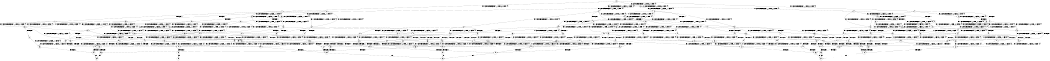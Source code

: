 digraph BCG {
size = "7, 10.5";
center = TRUE;
node [shape = circle];
0 [peripheries = 2];
0 -> 1 [label = "EX !0 !ATOMIC_EXCH_BRANCH (1, +1, TRUE, +0, 2, TRUE) !{0}"];
0 -> 2 [label = "EX !2 !ATOMIC_EXCH_BRANCH (1, +0, FALSE, +1, 1, FALSE) !{0}"];
0 -> 3 [label = "EX !1 !ATOMIC_EXCH_BRANCH (1, +0, TRUE, +0, 1, TRUE) !{0}"];
0 -> 4 [label = "EX !0 !ATOMIC_EXCH_BRANCH (1, +1, TRUE, +0, 2, TRUE) !{0}"];
1 -> 5 [label = "EX !2 !ATOMIC_EXCH_BRANCH (1, +0, FALSE, +1, 1, TRUE) !{0}"];
1 -> 6 [label = "EX !1 !ATOMIC_EXCH_BRANCH (1, +0, TRUE, +0, 1, FALSE) !{0}"];
1 -> 7 [label = "TERMINATE !0"];
2 -> 8 [label = "EX !0 !ATOMIC_EXCH_BRANCH (1, +1, TRUE, +0, 2, TRUE) !{0}"];
2 -> 9 [label = "EX !1 !ATOMIC_EXCH_BRANCH (1, +0, TRUE, +0, 1, TRUE) !{0}"];
2 -> 10 [label = "TERMINATE !2"];
2 -> 11 [label = "EX !0 !ATOMIC_EXCH_BRANCH (1, +1, TRUE, +0, 2, TRUE) !{0}"];
3 -> 3 [label = "EX !1 !ATOMIC_EXCH_BRANCH (1, +0, TRUE, +0, 1, TRUE) !{0}"];
3 -> 12 [label = "EX !0 !ATOMIC_EXCH_BRANCH (1, +1, TRUE, +0, 2, TRUE) !{0}"];
3 -> 13 [label = "EX !2 !ATOMIC_EXCH_BRANCH (1, +0, FALSE, +1, 1, FALSE) !{0}"];
3 -> 14 [label = "EX !0 !ATOMIC_EXCH_BRANCH (1, +1, TRUE, +0, 2, TRUE) !{0}"];
4 -> 15 [label = "EX !2 !ATOMIC_EXCH_BRANCH (1, +0, FALSE, +1, 1, TRUE) !{0}"];
4 -> 16 [label = "EX !1 !ATOMIC_EXCH_BRANCH (1, +0, TRUE, +0, 1, FALSE) !{0}"];
4 -> 17 [label = "TERMINATE !0"];
5 -> 5 [label = "EX !2 !ATOMIC_EXCH_BRANCH (1, +0, FALSE, +1, 1, TRUE) !{0}"];
5 -> 18 [label = "EX !1 !ATOMIC_EXCH_BRANCH (1, +0, TRUE, +0, 1, FALSE) !{0}"];
5 -> 19 [label = "TERMINATE !0"];
6 -> 20 [label = "EX !2 !ATOMIC_EXCH_BRANCH (1, +0, FALSE, +1, 1, FALSE) !{0}"];
6 -> 21 [label = "TERMINATE !0"];
6 -> 22 [label = "TERMINATE !1"];
7 -> 23 [label = "EX !2 !ATOMIC_EXCH_BRANCH (1, +0, FALSE, +1, 1, TRUE) !{1}"];
7 -> 24 [label = "EX !1 !ATOMIC_EXCH_BRANCH (1, +0, TRUE, +0, 1, FALSE) !{1}"];
7 -> 25 [label = "EX !1 !ATOMIC_EXCH_BRANCH (1, +0, TRUE, +0, 1, FALSE) !{1}"];
8 -> 26 [label = "EX !1 !ATOMIC_EXCH_BRANCH (1, +0, TRUE, +0, 1, FALSE) !{0}"];
8 -> 27 [label = "TERMINATE !0"];
8 -> 28 [label = "TERMINATE !2"];
9 -> 9 [label = "EX !1 !ATOMIC_EXCH_BRANCH (1, +0, TRUE, +0, 1, TRUE) !{0}"];
9 -> 29 [label = "EX !0 !ATOMIC_EXCH_BRANCH (1, +1, TRUE, +0, 2, TRUE) !{0}"];
9 -> 30 [label = "TERMINATE !2"];
9 -> 31 [label = "EX !0 !ATOMIC_EXCH_BRANCH (1, +1, TRUE, +0, 2, TRUE) !{0}"];
10 -> 32 [label = "EX !0 !ATOMIC_EXCH_BRANCH (1, +1, TRUE, +0, 2, TRUE) !{0}"];
10 -> 33 [label = "EX !1 !ATOMIC_EXCH_BRANCH (1, +0, TRUE, +0, 1, TRUE) !{0}"];
10 -> 34 [label = "EX !0 !ATOMIC_EXCH_BRANCH (1, +1, TRUE, +0, 2, TRUE) !{0}"];
11 -> 35 [label = "EX !1 !ATOMIC_EXCH_BRANCH (1, +0, TRUE, +0, 1, FALSE) !{0}"];
11 -> 36 [label = "TERMINATE !0"];
11 -> 37 [label = "TERMINATE !2"];
12 -> 6 [label = "EX !1 !ATOMIC_EXCH_BRANCH (1, +0, TRUE, +0, 1, FALSE) !{0}"];
12 -> 38 [label = "EX !2 !ATOMIC_EXCH_BRANCH (1, +0, FALSE, +1, 1, TRUE) !{0}"];
12 -> 39 [label = "TERMINATE !0"];
13 -> 9 [label = "EX !1 !ATOMIC_EXCH_BRANCH (1, +0, TRUE, +0, 1, TRUE) !{0}"];
13 -> 29 [label = "EX !0 !ATOMIC_EXCH_BRANCH (1, +1, TRUE, +0, 2, TRUE) !{0}"];
13 -> 30 [label = "TERMINATE !2"];
13 -> 31 [label = "EX !0 !ATOMIC_EXCH_BRANCH (1, +1, TRUE, +0, 2, TRUE) !{0}"];
14 -> 16 [label = "EX !1 !ATOMIC_EXCH_BRANCH (1, +0, TRUE, +0, 1, FALSE) !{0}"];
14 -> 40 [label = "EX !2 !ATOMIC_EXCH_BRANCH (1, +0, FALSE, +1, 1, TRUE) !{0}"];
14 -> 41 [label = "TERMINATE !0"];
15 -> 15 [label = "EX !2 !ATOMIC_EXCH_BRANCH (1, +0, FALSE, +1, 1, TRUE) !{0}"];
15 -> 42 [label = "EX !1 !ATOMIC_EXCH_BRANCH (1, +0, TRUE, +0, 1, FALSE) !{0}"];
15 -> 43 [label = "TERMINATE !0"];
16 -> 44 [label = "EX !2 !ATOMIC_EXCH_BRANCH (1, +0, FALSE, +1, 1, FALSE) !{0}"];
16 -> 45 [label = "TERMINATE !0"];
16 -> 46 [label = "TERMINATE !1"];
17 -> 47 [label = "EX !2 !ATOMIC_EXCH_BRANCH (1, +0, FALSE, +1, 1, TRUE) !{1}"];
17 -> 48 [label = "EX !1 !ATOMIC_EXCH_BRANCH (1, +0, TRUE, +0, 1, FALSE) !{1}"];
18 -> 20 [label = "EX !2 !ATOMIC_EXCH_BRANCH (1, +0, FALSE, +1, 1, FALSE) !{0}"];
18 -> 49 [label = "TERMINATE !0"];
18 -> 50 [label = "TERMINATE !1"];
19 -> 23 [label = "EX !2 !ATOMIC_EXCH_BRANCH (1, +0, FALSE, +1, 1, TRUE) !{1}"];
19 -> 51 [label = "EX !1 !ATOMIC_EXCH_BRANCH (1, +0, TRUE, +0, 1, FALSE) !{1}"];
19 -> 52 [label = "EX !1 !ATOMIC_EXCH_BRANCH (1, +0, TRUE, +0, 1, FALSE) !{1}"];
20 -> 53 [label = "TERMINATE !0"];
20 -> 54 [label = "TERMINATE !2"];
20 -> 55 [label = "TERMINATE !1"];
21 -> 56 [label = "EX !2 !ATOMIC_EXCH_BRANCH (1, +0, FALSE, +1, 1, FALSE) !{1}"];
21 -> 57 [label = "TERMINATE !1"];
22 -> 58 [label = "EX !2 !ATOMIC_EXCH_BRANCH (1, +0, FALSE, +1, 1, FALSE) !{0}"];
22 -> 59 [label = "TERMINATE !0"];
23 -> 23 [label = "EX !2 !ATOMIC_EXCH_BRANCH (1, +0, FALSE, +1, 1, TRUE) !{1}"];
23 -> 51 [label = "EX !1 !ATOMIC_EXCH_BRANCH (1, +0, TRUE, +0, 1, FALSE) !{1}"];
23 -> 52 [label = "EX !1 !ATOMIC_EXCH_BRANCH (1, +0, TRUE, +0, 1, FALSE) !{1}"];
24 -> 56 [label = "EX !2 !ATOMIC_EXCH_BRANCH (1, +0, FALSE, +1, 1, FALSE) !{1}"];
24 -> 57 [label = "TERMINATE !1"];
25 -> 60 [label = "EX !2 !ATOMIC_EXCH_BRANCH (1, +0, FALSE, +1, 1, FALSE) !{1}"];
25 -> 61 [label = "TERMINATE !1"];
26 -> 53 [label = "TERMINATE !0"];
26 -> 54 [label = "TERMINATE !2"];
26 -> 55 [label = "TERMINATE !1"];
27 -> 62 [label = "EX !1 !ATOMIC_EXCH_BRANCH (1, +0, TRUE, +0, 1, FALSE) !{1}"];
27 -> 63 [label = "TERMINATE !2"];
27 -> 64 [label = "EX !1 !ATOMIC_EXCH_BRANCH (1, +0, TRUE, +0, 1, FALSE) !{1}"];
28 -> 65 [label = "EX !1 !ATOMIC_EXCH_BRANCH (1, +0, TRUE, +0, 1, FALSE) !{0}"];
28 -> 66 [label = "TERMINATE !0"];
29 -> 26 [label = "EX !1 !ATOMIC_EXCH_BRANCH (1, +0, TRUE, +0, 1, FALSE) !{0}"];
29 -> 67 [label = "TERMINATE !0"];
29 -> 68 [label = "TERMINATE !2"];
30 -> 33 [label = "EX !1 !ATOMIC_EXCH_BRANCH (1, +0, TRUE, +0, 1, TRUE) !{0}"];
30 -> 69 [label = "EX !0 !ATOMIC_EXCH_BRANCH (1, +1, TRUE, +0, 2, TRUE) !{0}"];
30 -> 70 [label = "EX !0 !ATOMIC_EXCH_BRANCH (1, +1, TRUE, +0, 2, TRUE) !{0}"];
31 -> 35 [label = "EX !1 !ATOMIC_EXCH_BRANCH (1, +0, TRUE, +0, 1, FALSE) !{0}"];
31 -> 71 [label = "TERMINATE !0"];
31 -> 72 [label = "TERMINATE !2"];
32 -> 65 [label = "EX !1 !ATOMIC_EXCH_BRANCH (1, +0, TRUE, +0, 1, FALSE) !{0}"];
32 -> 66 [label = "TERMINATE !0"];
33 -> 33 [label = "EX !1 !ATOMIC_EXCH_BRANCH (1, +0, TRUE, +0, 1, TRUE) !{0}"];
33 -> 69 [label = "EX !0 !ATOMIC_EXCH_BRANCH (1, +1, TRUE, +0, 2, TRUE) !{0}"];
33 -> 70 [label = "EX !0 !ATOMIC_EXCH_BRANCH (1, +1, TRUE, +0, 2, TRUE) !{0}"];
34 -> 73 [label = "EX !1 !ATOMIC_EXCH_BRANCH (1, +0, TRUE, +0, 1, FALSE) !{0}"];
34 -> 74 [label = "TERMINATE !0"];
35 -> 75 [label = "TERMINATE !0"];
35 -> 76 [label = "TERMINATE !2"];
35 -> 77 [label = "TERMINATE !1"];
36 -> 78 [label = "EX !1 !ATOMIC_EXCH_BRANCH (1, +0, TRUE, +0, 1, FALSE) !{1}"];
36 -> 79 [label = "TERMINATE !2"];
37 -> 73 [label = "EX !1 !ATOMIC_EXCH_BRANCH (1, +0, TRUE, +0, 1, FALSE) !{0}"];
37 -> 74 [label = "TERMINATE !0"];
38 -> 18 [label = "EX !1 !ATOMIC_EXCH_BRANCH (1, +0, TRUE, +0, 1, FALSE) !{0}"];
38 -> 38 [label = "EX !2 !ATOMIC_EXCH_BRANCH (1, +0, FALSE, +1, 1, TRUE) !{0}"];
38 -> 80 [label = "TERMINATE !0"];
39 -> 24 [label = "EX !1 !ATOMIC_EXCH_BRANCH (1, +0, TRUE, +0, 1, FALSE) !{1}"];
39 -> 81 [label = "EX !2 !ATOMIC_EXCH_BRANCH (1, +0, FALSE, +1, 1, TRUE) !{1}"];
39 -> 25 [label = "EX !1 !ATOMIC_EXCH_BRANCH (1, +0, TRUE, +0, 1, FALSE) !{1}"];
40 -> 42 [label = "EX !1 !ATOMIC_EXCH_BRANCH (1, +0, TRUE, +0, 1, FALSE) !{0}"];
40 -> 40 [label = "EX !2 !ATOMIC_EXCH_BRANCH (1, +0, FALSE, +1, 1, TRUE) !{0}"];
40 -> 82 [label = "TERMINATE !0"];
41 -> 48 [label = "EX !1 !ATOMIC_EXCH_BRANCH (1, +0, TRUE, +0, 1, FALSE) !{1}"];
41 -> 83 [label = "EX !2 !ATOMIC_EXCH_BRANCH (1, +0, FALSE, +1, 1, TRUE) !{1}"];
42 -> 44 [label = "EX !2 !ATOMIC_EXCH_BRANCH (1, +0, FALSE, +1, 1, FALSE) !{0}"];
42 -> 84 [label = "TERMINATE !0"];
42 -> 85 [label = "TERMINATE !1"];
43 -> 47 [label = "EX !2 !ATOMIC_EXCH_BRANCH (1, +0, FALSE, +1, 1, TRUE) !{1}"];
43 -> 86 [label = "EX !1 !ATOMIC_EXCH_BRANCH (1, +0, TRUE, +0, 1, FALSE) !{1}"];
44 -> 75 [label = "TERMINATE !0"];
44 -> 76 [label = "TERMINATE !2"];
44 -> 77 [label = "TERMINATE !1"];
45 -> 87 [label = "EX !2 !ATOMIC_EXCH_BRANCH (1, +0, FALSE, +1, 1, FALSE) !{1}"];
45 -> 88 [label = "TERMINATE !1"];
46 -> 89 [label = "EX !2 !ATOMIC_EXCH_BRANCH (1, +0, FALSE, +1, 1, FALSE) !{0}"];
46 -> 90 [label = "TERMINATE !0"];
47 -> 47 [label = "EX !2 !ATOMIC_EXCH_BRANCH (1, +0, FALSE, +1, 1, TRUE) !{1}"];
47 -> 86 [label = "EX !1 !ATOMIC_EXCH_BRANCH (1, +0, TRUE, +0, 1, FALSE) !{1}"];
48 -> 87 [label = "EX !2 !ATOMIC_EXCH_BRANCH (1, +0, FALSE, +1, 1, FALSE) !{1}"];
48 -> 88 [label = "TERMINATE !1"];
49 -> 56 [label = "EX !2 !ATOMIC_EXCH_BRANCH (1, +0, FALSE, +1, 1, FALSE) !{1}"];
49 -> 91 [label = "TERMINATE !1"];
50 -> 58 [label = "EX !2 !ATOMIC_EXCH_BRANCH (1, +0, FALSE, +1, 1, FALSE) !{0}"];
50 -> 92 [label = "TERMINATE !0"];
51 -> 56 [label = "EX !2 !ATOMIC_EXCH_BRANCH (1, +0, FALSE, +1, 1, FALSE) !{1}"];
51 -> 91 [label = "TERMINATE !1"];
52 -> 60 [label = "EX !2 !ATOMIC_EXCH_BRANCH (1, +0, FALSE, +1, 1, FALSE) !{1}"];
52 -> 93 [label = "TERMINATE !1"];
53 -> 94 [label = "TERMINATE !2"];
53 -> 95 [label = "TERMINATE !1"];
54 -> 96 [label = "TERMINATE !0"];
54 -> 97 [label = "TERMINATE !1"];
55 -> 98 [label = "TERMINATE !0"];
55 -> 97 [label = "TERMINATE !2"];
56 -> 94 [label = "TERMINATE !2"];
56 -> 95 [label = "TERMINATE !1"];
57 -> 99 [label = "EX !2 !ATOMIC_EXCH_BRANCH (1, +0, FALSE, +1, 1, FALSE) !{2}"];
57 -> 100 [label = "EX !2 !ATOMIC_EXCH_BRANCH (1, +0, FALSE, +1, 1, FALSE) !{2}"];
58 -> 98 [label = "TERMINATE !0"];
58 -> 97 [label = "TERMINATE !2"];
59 -> 99 [label = "EX !2 !ATOMIC_EXCH_BRANCH (1, +0, FALSE, +1, 1, FALSE) !{2}"];
59 -> 100 [label = "EX !2 !ATOMIC_EXCH_BRANCH (1, +0, FALSE, +1, 1, FALSE) !{2}"];
60 -> 101 [label = "TERMINATE !2"];
60 -> 102 [label = "TERMINATE !1"];
61 -> 103 [label = "EX !2 !ATOMIC_EXCH_BRANCH (1, +0, FALSE, +1, 1, FALSE) !{2}"];
62 -> 94 [label = "TERMINATE !2"];
62 -> 95 [label = "TERMINATE !1"];
63 -> 104 [label = "EX !1 !ATOMIC_EXCH_BRANCH (1, +0, TRUE, +0, 1, FALSE) !{1}"];
63 -> 105 [label = "EX !1 !ATOMIC_EXCH_BRANCH (1, +0, TRUE, +0, 1, FALSE) !{1}"];
64 -> 101 [label = "TERMINATE !2"];
64 -> 102 [label = "TERMINATE !1"];
65 -> 96 [label = "TERMINATE !0"];
65 -> 97 [label = "TERMINATE !1"];
66 -> 104 [label = "EX !1 !ATOMIC_EXCH_BRANCH (1, +0, TRUE, +0, 1, FALSE) !{1}"];
66 -> 105 [label = "EX !1 !ATOMIC_EXCH_BRANCH (1, +0, TRUE, +0, 1, FALSE) !{1}"];
67 -> 62 [label = "EX !1 !ATOMIC_EXCH_BRANCH (1, +0, TRUE, +0, 1, FALSE) !{1}"];
67 -> 106 [label = "TERMINATE !2"];
67 -> 64 [label = "EX !1 !ATOMIC_EXCH_BRANCH (1, +0, TRUE, +0, 1, FALSE) !{1}"];
68 -> 65 [label = "EX !1 !ATOMIC_EXCH_BRANCH (1, +0, TRUE, +0, 1, FALSE) !{0}"];
68 -> 107 [label = "TERMINATE !0"];
69 -> 65 [label = "EX !1 !ATOMIC_EXCH_BRANCH (1, +0, TRUE, +0, 1, FALSE) !{0}"];
69 -> 107 [label = "TERMINATE !0"];
70 -> 73 [label = "EX !1 !ATOMIC_EXCH_BRANCH (1, +0, TRUE, +0, 1, FALSE) !{0}"];
70 -> 108 [label = "TERMINATE !0"];
71 -> 78 [label = "EX !1 !ATOMIC_EXCH_BRANCH (1, +0, TRUE, +0, 1, FALSE) !{1}"];
71 -> 109 [label = "TERMINATE !2"];
72 -> 73 [label = "EX !1 !ATOMIC_EXCH_BRANCH (1, +0, TRUE, +0, 1, FALSE) !{0}"];
72 -> 108 [label = "TERMINATE !0"];
73 -> 110 [label = "TERMINATE !0"];
73 -> 111 [label = "TERMINATE !1"];
74 -> 112 [label = "EX !1 !ATOMIC_EXCH_BRANCH (1, +0, TRUE, +0, 1, FALSE) !{1}"];
75 -> 113 [label = "TERMINATE !2"];
75 -> 114 [label = "TERMINATE !1"];
76 -> 110 [label = "TERMINATE !0"];
76 -> 111 [label = "TERMINATE !1"];
77 -> 115 [label = "TERMINATE !0"];
77 -> 111 [label = "TERMINATE !2"];
78 -> 113 [label = "TERMINATE !2"];
78 -> 114 [label = "TERMINATE !1"];
79 -> 112 [label = "EX !1 !ATOMIC_EXCH_BRANCH (1, +0, TRUE, +0, 1, FALSE) !{1}"];
80 -> 51 [label = "EX !1 !ATOMIC_EXCH_BRANCH (1, +0, TRUE, +0, 1, FALSE) !{1}"];
80 -> 81 [label = "EX !2 !ATOMIC_EXCH_BRANCH (1, +0, FALSE, +1, 1, TRUE) !{1}"];
80 -> 52 [label = "EX !1 !ATOMIC_EXCH_BRANCH (1, +0, TRUE, +0, 1, FALSE) !{1}"];
81 -> 51 [label = "EX !1 !ATOMIC_EXCH_BRANCH (1, +0, TRUE, +0, 1, FALSE) !{1}"];
81 -> 81 [label = "EX !2 !ATOMIC_EXCH_BRANCH (1, +0, FALSE, +1, 1, TRUE) !{1}"];
81 -> 52 [label = "EX !1 !ATOMIC_EXCH_BRANCH (1, +0, TRUE, +0, 1, FALSE) !{1}"];
82 -> 86 [label = "EX !1 !ATOMIC_EXCH_BRANCH (1, +0, TRUE, +0, 1, FALSE) !{1}"];
82 -> 83 [label = "EX !2 !ATOMIC_EXCH_BRANCH (1, +0, FALSE, +1, 1, TRUE) !{1}"];
83 -> 86 [label = "EX !1 !ATOMIC_EXCH_BRANCH (1, +0, TRUE, +0, 1, FALSE) !{1}"];
83 -> 83 [label = "EX !2 !ATOMIC_EXCH_BRANCH (1, +0, FALSE, +1, 1, TRUE) !{1}"];
84 -> 87 [label = "EX !2 !ATOMIC_EXCH_BRANCH (1, +0, FALSE, +1, 1, FALSE) !{1}"];
84 -> 116 [label = "TERMINATE !1"];
85 -> 89 [label = "EX !2 !ATOMIC_EXCH_BRANCH (1, +0, FALSE, +1, 1, FALSE) !{0}"];
85 -> 117 [label = "TERMINATE !0"];
86 -> 87 [label = "EX !2 !ATOMIC_EXCH_BRANCH (1, +0, FALSE, +1, 1, FALSE) !{1}"];
86 -> 116 [label = "TERMINATE !1"];
87 -> 113 [label = "TERMINATE !2"];
87 -> 114 [label = "TERMINATE !1"];
88 -> 118 [label = "EX !2 !ATOMIC_EXCH_BRANCH (1, +0, FALSE, +1, 1, FALSE) !{2}"];
89 -> 115 [label = "TERMINATE !0"];
89 -> 111 [label = "TERMINATE !2"];
90 -> 118 [label = "EX !2 !ATOMIC_EXCH_BRANCH (1, +0, FALSE, +1, 1, FALSE) !{2}"];
91 -> 99 [label = "EX !2 !ATOMIC_EXCH_BRANCH (1, +0, FALSE, +1, 1, FALSE) !{2}"];
91 -> 100 [label = "EX !2 !ATOMIC_EXCH_BRANCH (1, +0, FALSE, +1, 1, FALSE) !{2}"];
92 -> 99 [label = "EX !2 !ATOMIC_EXCH_BRANCH (1, +0, FALSE, +1, 1, FALSE) !{2}"];
92 -> 100 [label = "EX !2 !ATOMIC_EXCH_BRANCH (1, +0, FALSE, +1, 1, FALSE) !{2}"];
93 -> 103 [label = "EX !2 !ATOMIC_EXCH_BRANCH (1, +0, FALSE, +1, 1, FALSE) !{2}"];
94 -> 119 [label = "TERMINATE !1"];
95 -> 120 [label = "TERMINATE !2"];
96 -> 119 [label = "TERMINATE !1"];
97 -> 121 [label = "TERMINATE !0"];
98 -> 120 [label = "TERMINATE !2"];
99 -> 120 [label = "TERMINATE !2"];
100 -> 122 [label = "TERMINATE !2"];
101 -> 123 [label = "TERMINATE !1"];
102 -> 124 [label = "TERMINATE !2"];
103 -> 124 [label = "TERMINATE !2"];
104 -> 119 [label = "TERMINATE !1"];
105 -> 123 [label = "TERMINATE !1"];
106 -> 104 [label = "EX !1 !ATOMIC_EXCH_BRANCH (1, +0, TRUE, +0, 1, FALSE) !{1}"];
106 -> 105 [label = "EX !1 !ATOMIC_EXCH_BRANCH (1, +0, TRUE, +0, 1, FALSE) !{1}"];
107 -> 104 [label = "EX !1 !ATOMIC_EXCH_BRANCH (1, +0, TRUE, +0, 1, FALSE) !{1}"];
107 -> 105 [label = "EX !1 !ATOMIC_EXCH_BRANCH (1, +0, TRUE, +0, 1, FALSE) !{1}"];
108 -> 112 [label = "EX !1 !ATOMIC_EXCH_BRANCH (1, +0, TRUE, +0, 1, FALSE) !{1}"];
109 -> 112 [label = "EX !1 !ATOMIC_EXCH_BRANCH (1, +0, TRUE, +0, 1, FALSE) !{1}"];
110 -> 125 [label = "TERMINATE !1"];
111 -> 126 [label = "TERMINATE !0"];
112 -> 125 [label = "TERMINATE !1"];
113 -> 125 [label = "TERMINATE !1"];
114 -> 127 [label = "TERMINATE !2"];
115 -> 127 [label = "TERMINATE !2"];
116 -> 118 [label = "EX !2 !ATOMIC_EXCH_BRANCH (1, +0, FALSE, +1, 1, FALSE) !{2}"];
117 -> 118 [label = "EX !2 !ATOMIC_EXCH_BRANCH (1, +0, FALSE, +1, 1, FALSE) !{2}"];
118 -> 127 [label = "TERMINATE !2"];
119 -> 128 [label = "exit"];
120 -> 128 [label = "exit"];
121 -> 128 [label = "exit"];
122 -> 129 [label = "exit"];
123 -> 130 [label = "exit"];
124 -> 130 [label = "exit"];
125 -> 131 [label = "exit"];
126 -> 131 [label = "exit"];
127 -> 131 [label = "exit"];
}
